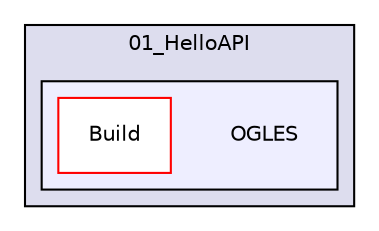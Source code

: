 digraph "PVR/SDK_3.4/Examples/Beginner/01_HelloAPI/OGLES" {
  compound=true
  node [ fontsize="10", fontname="Helvetica"];
  edge [ labelfontsize="10", labelfontname="Helvetica"];
  subgraph clusterdir_f46708bf406ba7a3fe768157668dddeb {
    graph [ bgcolor="#ddddee", pencolor="black", label="01_HelloAPI" fontname="Helvetica", fontsize="10", URL="dir_f46708bf406ba7a3fe768157668dddeb.html"]
  subgraph clusterdir_14061062c5f7dd618162b0762caca8e1 {
    graph [ bgcolor="#eeeeff", pencolor="black", label="" URL="dir_14061062c5f7dd618162b0762caca8e1.html"];
    dir_14061062c5f7dd618162b0762caca8e1 [shape=plaintext label="OGLES"];
    dir_4beb7ee1ccd75117bee8474fcb1d51de [shape=box label="Build" color="red" fillcolor="white" style="filled" URL="dir_4beb7ee1ccd75117bee8474fcb1d51de.html"];
  }
  }
}
